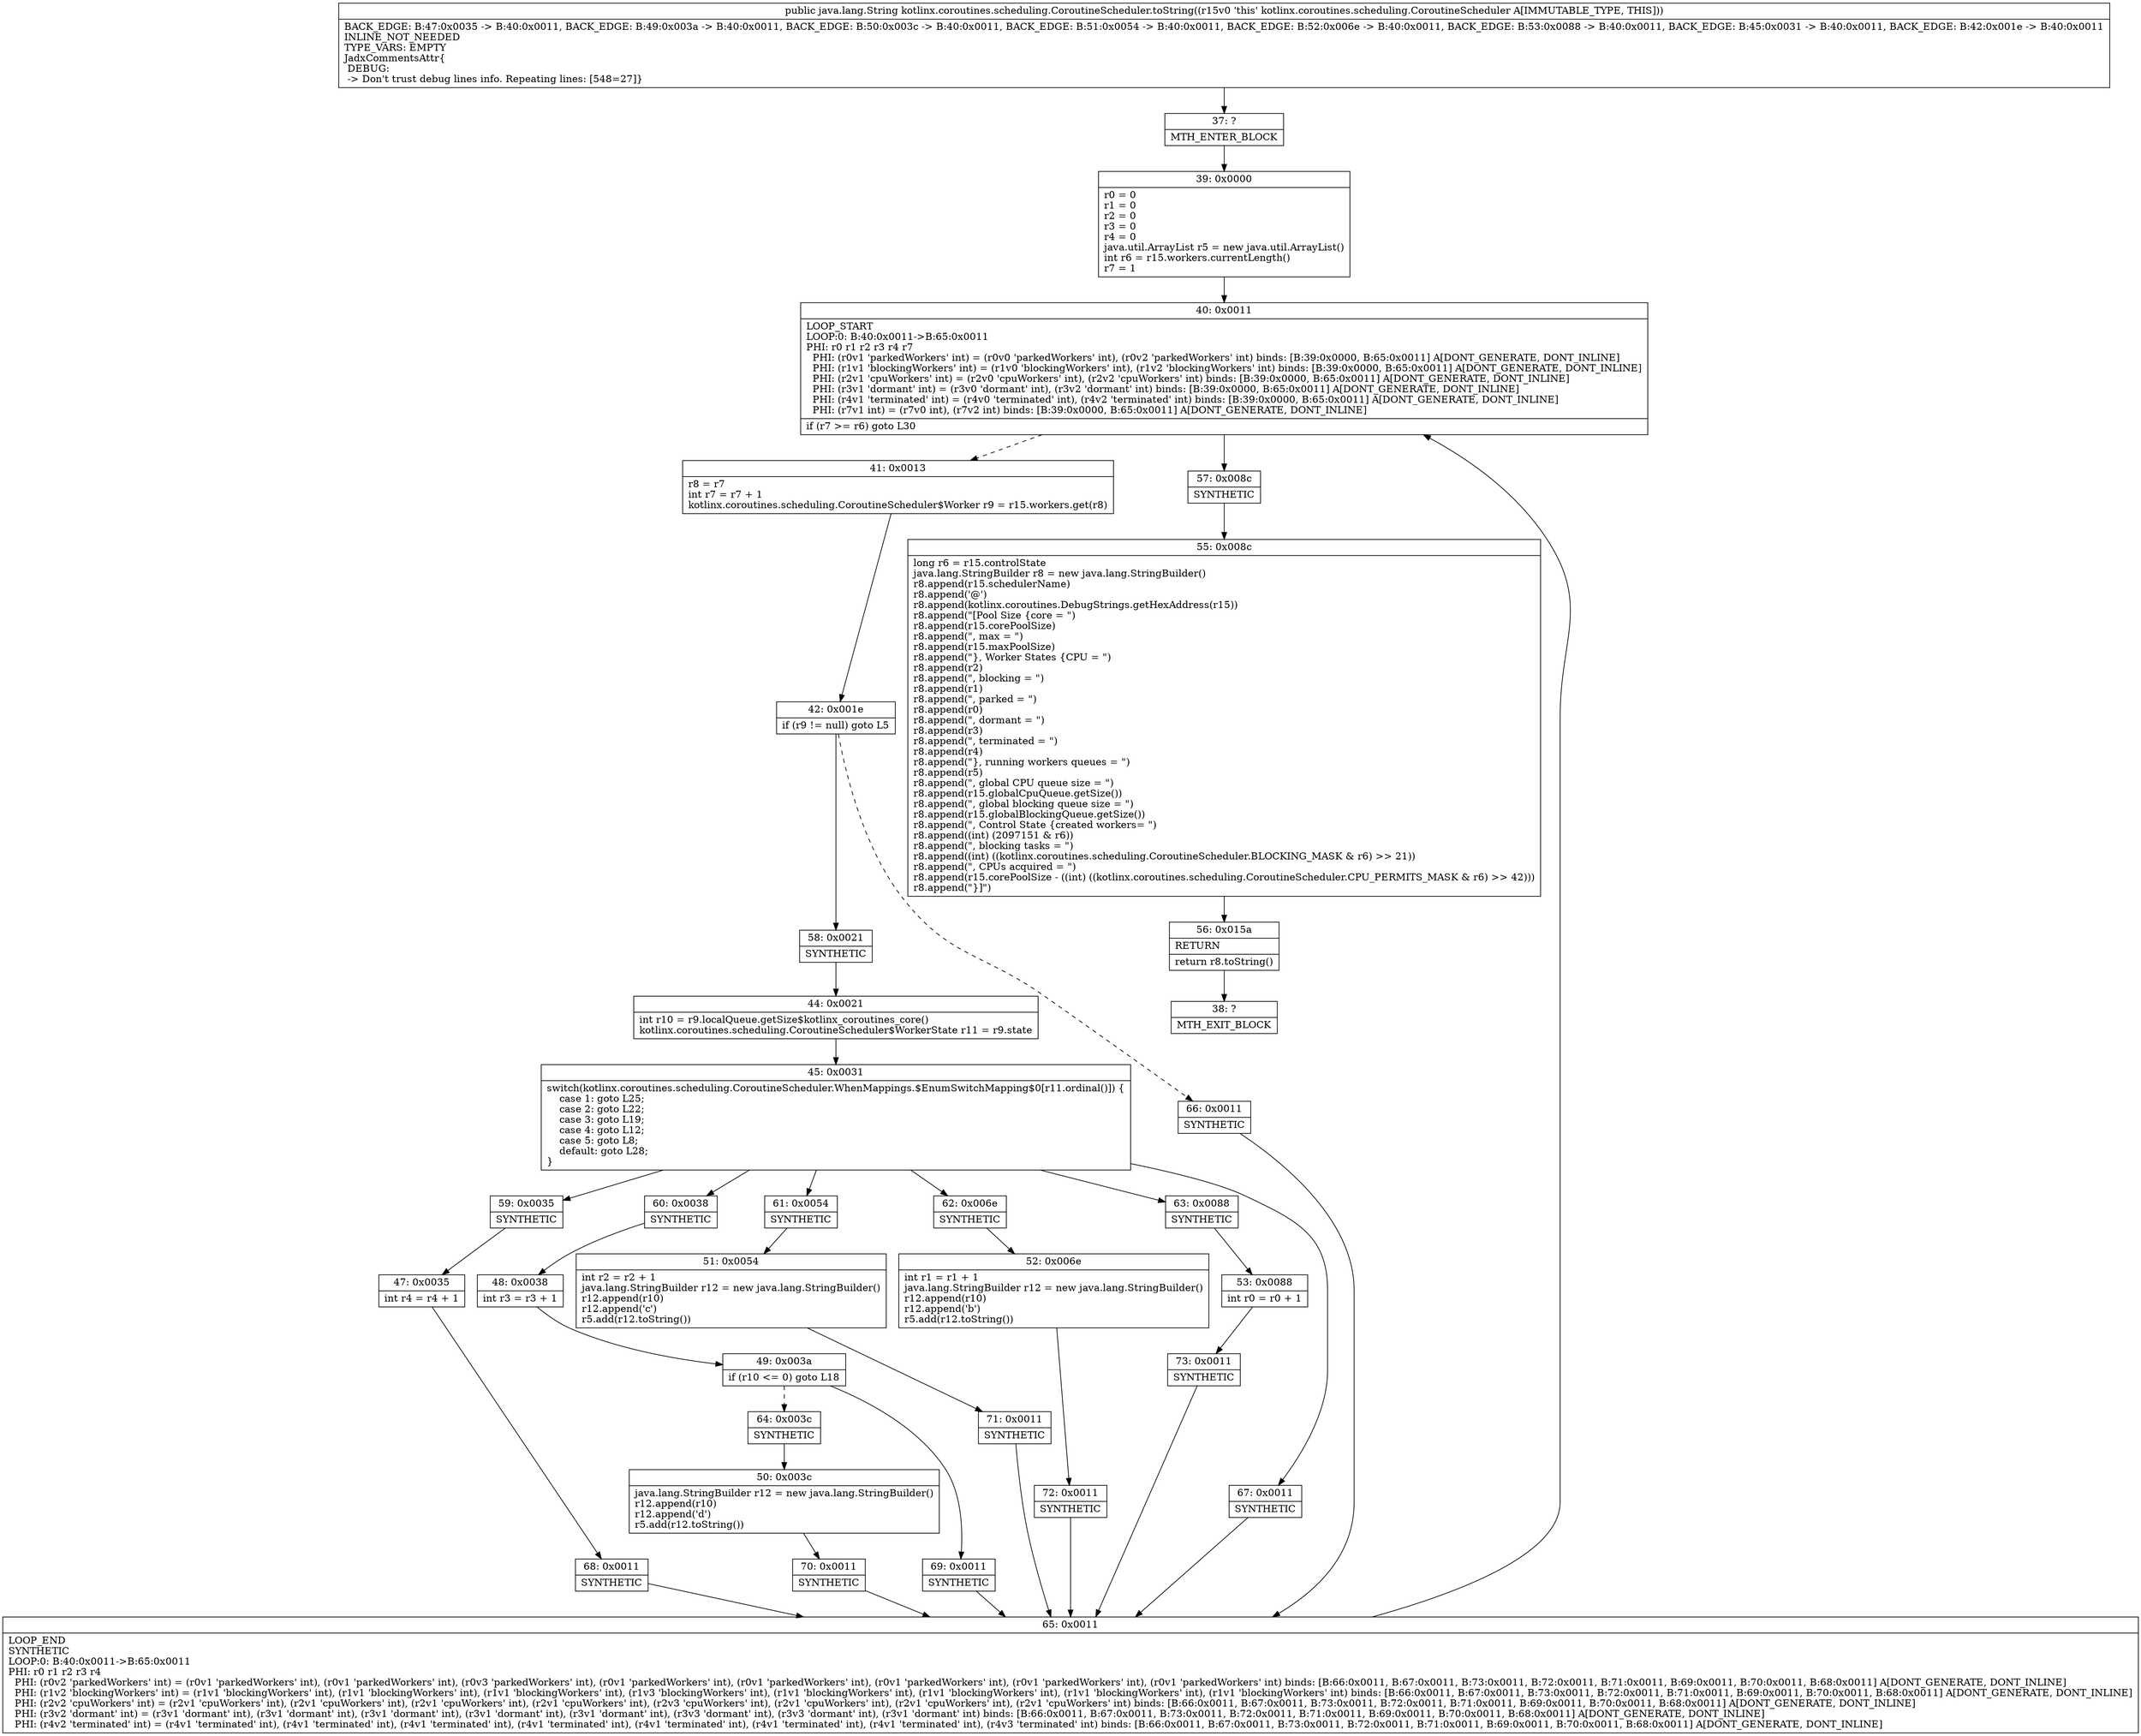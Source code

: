 digraph "CFG forkotlinx.coroutines.scheduling.CoroutineScheduler.toString()Ljava\/lang\/String;" {
Node_37 [shape=record,label="{37\:\ ?|MTH_ENTER_BLOCK\l}"];
Node_39 [shape=record,label="{39\:\ 0x0000|r0 = 0\lr1 = 0\lr2 = 0\lr3 = 0\lr4 = 0\ljava.util.ArrayList r5 = new java.util.ArrayList()\lint r6 = r15.workers.currentLength()\lr7 = 1\l}"];
Node_40 [shape=record,label="{40\:\ 0x0011|LOOP_START\lLOOP:0: B:40:0x0011\-\>B:65:0x0011\lPHI: r0 r1 r2 r3 r4 r7 \l  PHI: (r0v1 'parkedWorkers' int) = (r0v0 'parkedWorkers' int), (r0v2 'parkedWorkers' int) binds: [B:39:0x0000, B:65:0x0011] A[DONT_GENERATE, DONT_INLINE]\l  PHI: (r1v1 'blockingWorkers' int) = (r1v0 'blockingWorkers' int), (r1v2 'blockingWorkers' int) binds: [B:39:0x0000, B:65:0x0011] A[DONT_GENERATE, DONT_INLINE]\l  PHI: (r2v1 'cpuWorkers' int) = (r2v0 'cpuWorkers' int), (r2v2 'cpuWorkers' int) binds: [B:39:0x0000, B:65:0x0011] A[DONT_GENERATE, DONT_INLINE]\l  PHI: (r3v1 'dormant' int) = (r3v0 'dormant' int), (r3v2 'dormant' int) binds: [B:39:0x0000, B:65:0x0011] A[DONT_GENERATE, DONT_INLINE]\l  PHI: (r4v1 'terminated' int) = (r4v0 'terminated' int), (r4v2 'terminated' int) binds: [B:39:0x0000, B:65:0x0011] A[DONT_GENERATE, DONT_INLINE]\l  PHI: (r7v1 int) = (r7v0 int), (r7v2 int) binds: [B:39:0x0000, B:65:0x0011] A[DONT_GENERATE, DONT_INLINE]\l|if (r7 \>= r6) goto L30\l}"];
Node_41 [shape=record,label="{41\:\ 0x0013|r8 = r7\lint r7 = r7 + 1\lkotlinx.coroutines.scheduling.CoroutineScheduler$Worker r9 = r15.workers.get(r8)\l}"];
Node_42 [shape=record,label="{42\:\ 0x001e|if (r9 != null) goto L5\l}"];
Node_58 [shape=record,label="{58\:\ 0x0021|SYNTHETIC\l}"];
Node_44 [shape=record,label="{44\:\ 0x0021|int r10 = r9.localQueue.getSize$kotlinx_coroutines_core()\lkotlinx.coroutines.scheduling.CoroutineScheduler$WorkerState r11 = r9.state\l}"];
Node_45 [shape=record,label="{45\:\ 0x0031|switch(kotlinx.coroutines.scheduling.CoroutineScheduler.WhenMappings.$EnumSwitchMapping$0[r11.ordinal()]) \{\l    case 1: goto L25;\l    case 2: goto L22;\l    case 3: goto L19;\l    case 4: goto L12;\l    case 5: goto L8;\l    default: goto L28;\l\}\l}"];
Node_59 [shape=record,label="{59\:\ 0x0035|SYNTHETIC\l}"];
Node_47 [shape=record,label="{47\:\ 0x0035|int r4 = r4 + 1\l}"];
Node_68 [shape=record,label="{68\:\ 0x0011|SYNTHETIC\l}"];
Node_65 [shape=record,label="{65\:\ 0x0011|LOOP_END\lSYNTHETIC\lLOOP:0: B:40:0x0011\-\>B:65:0x0011\lPHI: r0 r1 r2 r3 r4 \l  PHI: (r0v2 'parkedWorkers' int) = (r0v1 'parkedWorkers' int), (r0v1 'parkedWorkers' int), (r0v3 'parkedWorkers' int), (r0v1 'parkedWorkers' int), (r0v1 'parkedWorkers' int), (r0v1 'parkedWorkers' int), (r0v1 'parkedWorkers' int), (r0v1 'parkedWorkers' int) binds: [B:66:0x0011, B:67:0x0011, B:73:0x0011, B:72:0x0011, B:71:0x0011, B:69:0x0011, B:70:0x0011, B:68:0x0011] A[DONT_GENERATE, DONT_INLINE]\l  PHI: (r1v2 'blockingWorkers' int) = (r1v1 'blockingWorkers' int), (r1v1 'blockingWorkers' int), (r1v1 'blockingWorkers' int), (r1v3 'blockingWorkers' int), (r1v1 'blockingWorkers' int), (r1v1 'blockingWorkers' int), (r1v1 'blockingWorkers' int), (r1v1 'blockingWorkers' int) binds: [B:66:0x0011, B:67:0x0011, B:73:0x0011, B:72:0x0011, B:71:0x0011, B:69:0x0011, B:70:0x0011, B:68:0x0011] A[DONT_GENERATE, DONT_INLINE]\l  PHI: (r2v2 'cpuWorkers' int) = (r2v1 'cpuWorkers' int), (r2v1 'cpuWorkers' int), (r2v1 'cpuWorkers' int), (r2v1 'cpuWorkers' int), (r2v3 'cpuWorkers' int), (r2v1 'cpuWorkers' int), (r2v1 'cpuWorkers' int), (r2v1 'cpuWorkers' int) binds: [B:66:0x0011, B:67:0x0011, B:73:0x0011, B:72:0x0011, B:71:0x0011, B:69:0x0011, B:70:0x0011, B:68:0x0011] A[DONT_GENERATE, DONT_INLINE]\l  PHI: (r3v2 'dormant' int) = (r3v1 'dormant' int), (r3v1 'dormant' int), (r3v1 'dormant' int), (r3v1 'dormant' int), (r3v1 'dormant' int), (r3v3 'dormant' int), (r3v3 'dormant' int), (r3v1 'dormant' int) binds: [B:66:0x0011, B:67:0x0011, B:73:0x0011, B:72:0x0011, B:71:0x0011, B:69:0x0011, B:70:0x0011, B:68:0x0011] A[DONT_GENERATE, DONT_INLINE]\l  PHI: (r4v2 'terminated' int) = (r4v1 'terminated' int), (r4v1 'terminated' int), (r4v1 'terminated' int), (r4v1 'terminated' int), (r4v1 'terminated' int), (r4v1 'terminated' int), (r4v1 'terminated' int), (r4v3 'terminated' int) binds: [B:66:0x0011, B:67:0x0011, B:73:0x0011, B:72:0x0011, B:71:0x0011, B:69:0x0011, B:70:0x0011, B:68:0x0011] A[DONT_GENERATE, DONT_INLINE]\l}"];
Node_60 [shape=record,label="{60\:\ 0x0038|SYNTHETIC\l}"];
Node_48 [shape=record,label="{48\:\ 0x0038|int r3 = r3 + 1\l}"];
Node_49 [shape=record,label="{49\:\ 0x003a|if (r10 \<= 0) goto L18\l}"];
Node_64 [shape=record,label="{64\:\ 0x003c|SYNTHETIC\l}"];
Node_50 [shape=record,label="{50\:\ 0x003c|java.lang.StringBuilder r12 = new java.lang.StringBuilder()\lr12.append(r10)\lr12.append('d')\lr5.add(r12.toString())\l}"];
Node_70 [shape=record,label="{70\:\ 0x0011|SYNTHETIC\l}"];
Node_69 [shape=record,label="{69\:\ 0x0011|SYNTHETIC\l}"];
Node_61 [shape=record,label="{61\:\ 0x0054|SYNTHETIC\l}"];
Node_51 [shape=record,label="{51\:\ 0x0054|int r2 = r2 + 1\ljava.lang.StringBuilder r12 = new java.lang.StringBuilder()\lr12.append(r10)\lr12.append('c')\lr5.add(r12.toString())\l}"];
Node_71 [shape=record,label="{71\:\ 0x0011|SYNTHETIC\l}"];
Node_62 [shape=record,label="{62\:\ 0x006e|SYNTHETIC\l}"];
Node_52 [shape=record,label="{52\:\ 0x006e|int r1 = r1 + 1\ljava.lang.StringBuilder r12 = new java.lang.StringBuilder()\lr12.append(r10)\lr12.append('b')\lr5.add(r12.toString())\l}"];
Node_72 [shape=record,label="{72\:\ 0x0011|SYNTHETIC\l}"];
Node_63 [shape=record,label="{63\:\ 0x0088|SYNTHETIC\l}"];
Node_53 [shape=record,label="{53\:\ 0x0088|int r0 = r0 + 1\l}"];
Node_73 [shape=record,label="{73\:\ 0x0011|SYNTHETIC\l}"];
Node_67 [shape=record,label="{67\:\ 0x0011|SYNTHETIC\l}"];
Node_66 [shape=record,label="{66\:\ 0x0011|SYNTHETIC\l}"];
Node_57 [shape=record,label="{57\:\ 0x008c|SYNTHETIC\l}"];
Node_55 [shape=record,label="{55\:\ 0x008c|long r6 = r15.controlState\ljava.lang.StringBuilder r8 = new java.lang.StringBuilder()\lr8.append(r15.schedulerName)\lr8.append('@')\lr8.append(kotlinx.coroutines.DebugStrings.getHexAddress(r15))\lr8.append(\"[Pool Size \{core = \")\lr8.append(r15.corePoolSize)\lr8.append(\", max = \")\lr8.append(r15.maxPoolSize)\lr8.append(\"\}, Worker States \{CPU = \")\lr8.append(r2)\lr8.append(\", blocking = \")\lr8.append(r1)\lr8.append(\", parked = \")\lr8.append(r0)\lr8.append(\", dormant = \")\lr8.append(r3)\lr8.append(\", terminated = \")\lr8.append(r4)\lr8.append(\"\}, running workers queues = \")\lr8.append(r5)\lr8.append(\", global CPU queue size = \")\lr8.append(r15.globalCpuQueue.getSize())\lr8.append(\", global blocking queue size = \")\lr8.append(r15.globalBlockingQueue.getSize())\lr8.append(\", Control State \{created workers= \")\lr8.append((int) (2097151 & r6))\lr8.append(\", blocking tasks = \")\lr8.append((int) ((kotlinx.coroutines.scheduling.CoroutineScheduler.BLOCKING_MASK & r6) \>\> 21))\lr8.append(\", CPUs acquired = \")\lr8.append(r15.corePoolSize \- ((int) ((kotlinx.coroutines.scheduling.CoroutineScheduler.CPU_PERMITS_MASK & r6) \>\> 42)))\lr8.append(\"\}]\")\l}"];
Node_56 [shape=record,label="{56\:\ 0x015a|RETURN\l|return r8.toString()\l}"];
Node_38 [shape=record,label="{38\:\ ?|MTH_EXIT_BLOCK\l}"];
MethodNode[shape=record,label="{public java.lang.String kotlinx.coroutines.scheduling.CoroutineScheduler.toString((r15v0 'this' kotlinx.coroutines.scheduling.CoroutineScheduler A[IMMUTABLE_TYPE, THIS]))  | BACK_EDGE: B:47:0x0035 \-\> B:40:0x0011, BACK_EDGE: B:49:0x003a \-\> B:40:0x0011, BACK_EDGE: B:50:0x003c \-\> B:40:0x0011, BACK_EDGE: B:51:0x0054 \-\> B:40:0x0011, BACK_EDGE: B:52:0x006e \-\> B:40:0x0011, BACK_EDGE: B:53:0x0088 \-\> B:40:0x0011, BACK_EDGE: B:45:0x0031 \-\> B:40:0x0011, BACK_EDGE: B:42:0x001e \-\> B:40:0x0011\lINLINE_NOT_NEEDED\lTYPE_VARS: EMPTY\lJadxCommentsAttr\{\l DEBUG: \l \-\> Don't trust debug lines info. Repeating lines: [548=27]\}\l}"];
MethodNode -> Node_37;Node_37 -> Node_39;
Node_39 -> Node_40;
Node_40 -> Node_41[style=dashed];
Node_40 -> Node_57;
Node_41 -> Node_42;
Node_42 -> Node_58;
Node_42 -> Node_66[style=dashed];
Node_58 -> Node_44;
Node_44 -> Node_45;
Node_45 -> Node_59;
Node_45 -> Node_60;
Node_45 -> Node_61;
Node_45 -> Node_62;
Node_45 -> Node_63;
Node_45 -> Node_67;
Node_59 -> Node_47;
Node_47 -> Node_68;
Node_68 -> Node_65;
Node_65 -> Node_40;
Node_60 -> Node_48;
Node_48 -> Node_49;
Node_49 -> Node_64[style=dashed];
Node_49 -> Node_69;
Node_64 -> Node_50;
Node_50 -> Node_70;
Node_70 -> Node_65;
Node_69 -> Node_65;
Node_61 -> Node_51;
Node_51 -> Node_71;
Node_71 -> Node_65;
Node_62 -> Node_52;
Node_52 -> Node_72;
Node_72 -> Node_65;
Node_63 -> Node_53;
Node_53 -> Node_73;
Node_73 -> Node_65;
Node_67 -> Node_65;
Node_66 -> Node_65;
Node_57 -> Node_55;
Node_55 -> Node_56;
Node_56 -> Node_38;
}

